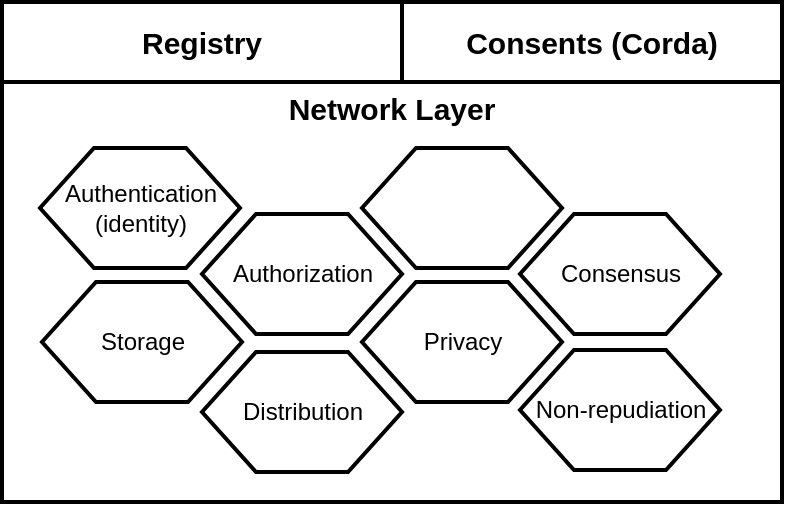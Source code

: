 <mxfile version="13.0.4" type="device"><diagram id="bCKk-7liBdbtBjq1gLEX" name="Page-1"><mxGraphModel dx="1352" dy="841" grid="1" gridSize="10" guides="1" tooltips="1" connect="1" arrows="1" fold="1" page="1" pageScale="1" pageWidth="827" pageHeight="1169" math="0" shadow="0"><root><mxCell id="0"/><mxCell id="1" parent="0"/><mxCell id="Csew-scbd0l05-6FHhy7-29" value="Network Layer" style="rounded=0;whiteSpace=wrap;html=1;strokeWidth=2;gradientColor=none;fillColor=none;labelPosition=center;verticalLabelPosition=top;align=center;verticalAlign=bottom;spacingTop=0;spacing=-23;fontStyle=1;fontSize=15;" parent="1" vertex="1"><mxGeometry x="130" y="200" width="390" height="210" as="geometry"/></mxCell><mxCell id="Csew-scbd0l05-6FHhy7-21" value="Storage" style="verticalLabelPosition=middle;verticalAlign=middle;html=1;shape=hexagon;perimeter=hexagonPerimeter2;arcSize=6;size=0.27;strokeWidth=2;labelPosition=center;align=center;" parent="1" vertex="1"><mxGeometry x="150" y="300" width="100" height="60" as="geometry"/></mxCell><mxCell id="Csew-scbd0l05-6FHhy7-25" value="Distribution" style="verticalLabelPosition=middle;verticalAlign=middle;html=1;shape=hexagon;perimeter=hexagonPerimeter2;arcSize=6;size=0.27;strokeWidth=2;labelPosition=center;align=center;" parent="1" vertex="1"><mxGeometry x="230" y="335" width="100" height="60" as="geometry"/></mxCell><mxCell id="Csew-scbd0l05-6FHhy7-26" value="Consensus" style="verticalLabelPosition=middle;verticalAlign=middle;html=1;shape=hexagon;perimeter=hexagonPerimeter2;arcSize=6;size=0.27;strokeWidth=2;labelPosition=center;align=center;" parent="1" vertex="1"><mxGeometry x="389" y="266" width="100" height="60" as="geometry"/></mxCell><mxCell id="Csew-scbd0l05-6FHhy7-27" value="Privacy" style="verticalLabelPosition=middle;verticalAlign=middle;html=1;shape=hexagon;perimeter=hexagonPerimeter2;arcSize=6;size=0.27;strokeWidth=2;labelPosition=center;align=center;" parent="1" vertex="1"><mxGeometry x="310" y="300" width="100" height="60" as="geometry"/></mxCell><mxCell id="Csew-scbd0l05-6FHhy7-28" value="Authorization" style="verticalLabelPosition=middle;verticalAlign=middle;html=1;shape=hexagon;perimeter=hexagonPerimeter2;arcSize=6;size=0.27;strokeWidth=2;labelPosition=center;align=center;" parent="1" vertex="1"><mxGeometry x="230" y="266" width="100" height="60" as="geometry"/></mxCell><mxCell id="Csew-scbd0l05-6FHhy7-30" value="Consents (Corda)" style="rounded=0;whiteSpace=wrap;html=1;strokeWidth=2;gradientColor=none;fillColor=none;labelPosition=center;verticalLabelPosition=middle;align=center;verticalAlign=middle;spacingTop=0;spacing=0;fontStyle=1;fontSize=15;" parent="1" vertex="1"><mxGeometry x="330" y="160" width="190" height="40" as="geometry"/></mxCell><mxCell id="Csew-scbd0l05-6FHhy7-33" value="Registry" style="rounded=0;whiteSpace=wrap;html=1;strokeWidth=2;gradientColor=none;fillColor=none;labelPosition=center;verticalLabelPosition=middle;align=center;verticalAlign=middle;spacingTop=0;spacing=0;fontStyle=1;fontSize=15;" parent="1" vertex="1"><mxGeometry x="130" y="160" width="200" height="40" as="geometry"/></mxCell><mxCell id="Csew-scbd0l05-6FHhy7-34" value="Non-repudiation" style="verticalLabelPosition=middle;verticalAlign=middle;html=1;shape=hexagon;perimeter=hexagonPerimeter2;arcSize=6;size=0.27;strokeWidth=2;labelPosition=center;align=center;" parent="1" vertex="1"><mxGeometry x="389" y="334" width="100" height="60" as="geometry"/></mxCell><mxCell id="Csew-scbd0l05-6FHhy7-35" value="" style="verticalLabelPosition=middle;verticalAlign=middle;html=1;shape=hexagon;perimeter=hexagonPerimeter2;arcSize=6;size=0.27;strokeWidth=2;labelPosition=center;align=center;" parent="1" vertex="1"><mxGeometry x="310" y="233" width="100" height="60" as="geometry"/></mxCell><mxCell id="Csew-scbd0l05-6FHhy7-36" value="Authentication&lt;br&gt;(identity)" style="verticalLabelPosition=middle;verticalAlign=middle;html=1;shape=hexagon;perimeter=hexagonPerimeter2;arcSize=6;size=0.27;strokeWidth=2;labelPosition=center;align=center;" parent="1" vertex="1"><mxGeometry x="149" y="233" width="100" height="60" as="geometry"/></mxCell></root></mxGraphModel></diagram></mxfile>